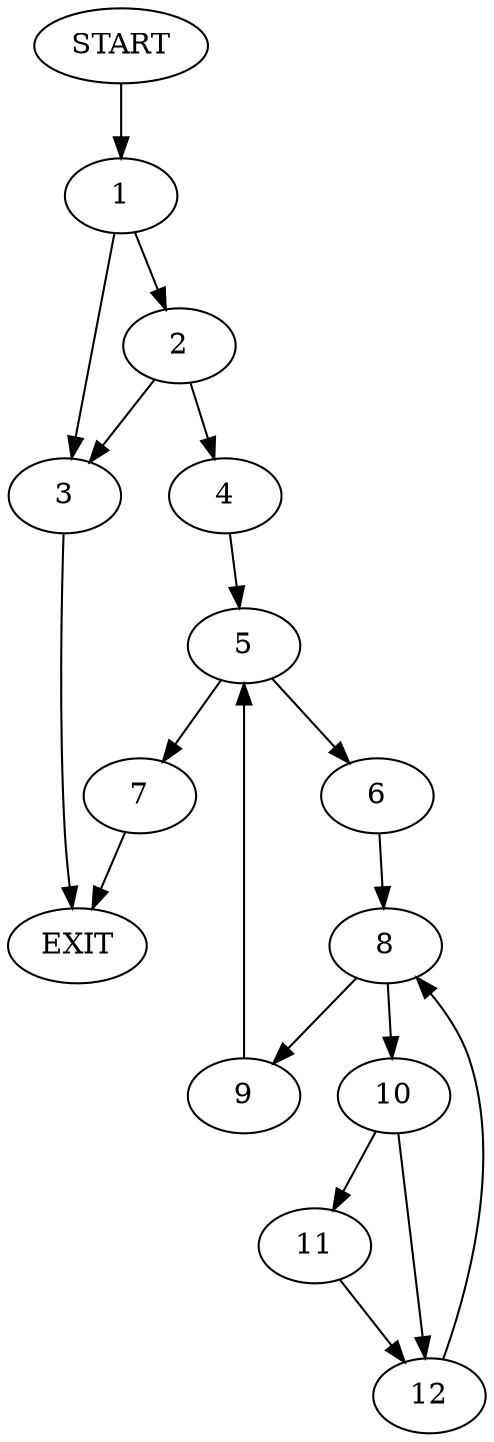 digraph {
0 [label="START"]
13 [label="EXIT"]
0 -> 1
1 -> 2
1 -> 3
2 -> 4
2 -> 3
3 -> 13
4 -> 5
5 -> 6
5 -> 7
7 -> 13
6 -> 8
8 -> 9
8 -> 10
9 -> 5
10 -> 11
10 -> 12
11 -> 12
12 -> 8
}
